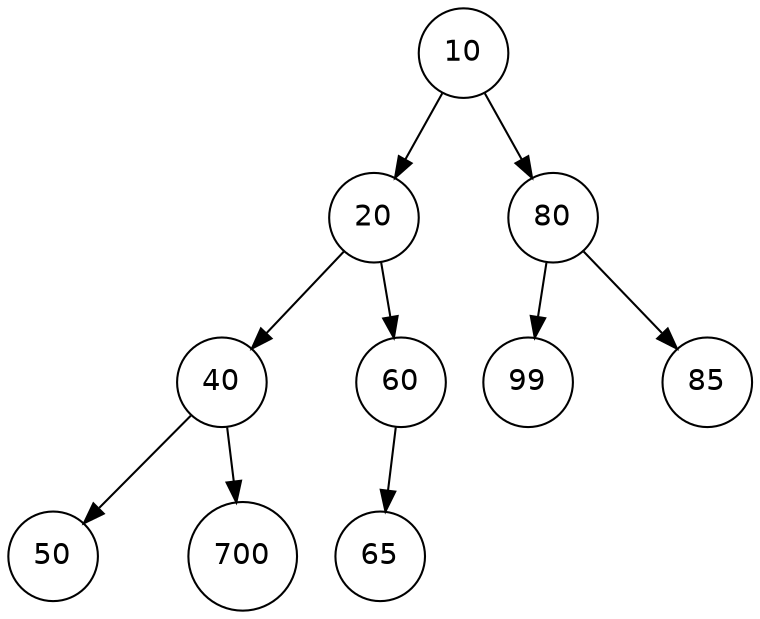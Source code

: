 digraph G {
	graph [fontname = "Helvetica"];
	node [fontname = "Helvetica",shape=circle,width=0.6];
	edge [fontname = "Helvetica"];

	10 -> 20;
	m10 [label="", width=0.1, style=invis];
	10 -> m10 [style=invis]
	10 -> 80;
	{rank=same 20 -> m10 -> 80 [style=invis]};

	20 -> 40;
	m20 [label="", width=0.1, style=invis];
	20 -> m20 [style=invis]
	20 -> 60;
	{rank=same 40 -> m20 -> 60 [style=invis]};

	40 -> 50;
	m40 [label="", width=0.1, style=invis];
	40 -> m40 [style=invis]
	40 -> 700;
	{rank=same 50 -> m40 -> 700 [style=invis]};

	80 -> 99;
	m80 [label="", width=0.1, style=invis];
	80 -> m80 [style=invis]
	80 -> 85;
	{rank=same 99 -> m80 -> 85 [style=invis]};

	60 -> 65;
	m60 [label="", width=0.1, style=invis];
	60 -> m60 [style=invis]
	r60 [label="", width=0.1, style=invis];
	60 -> r60 [style=invis]
	{rank=same 65 -> m60 -> r60 [style=invis]};
}
